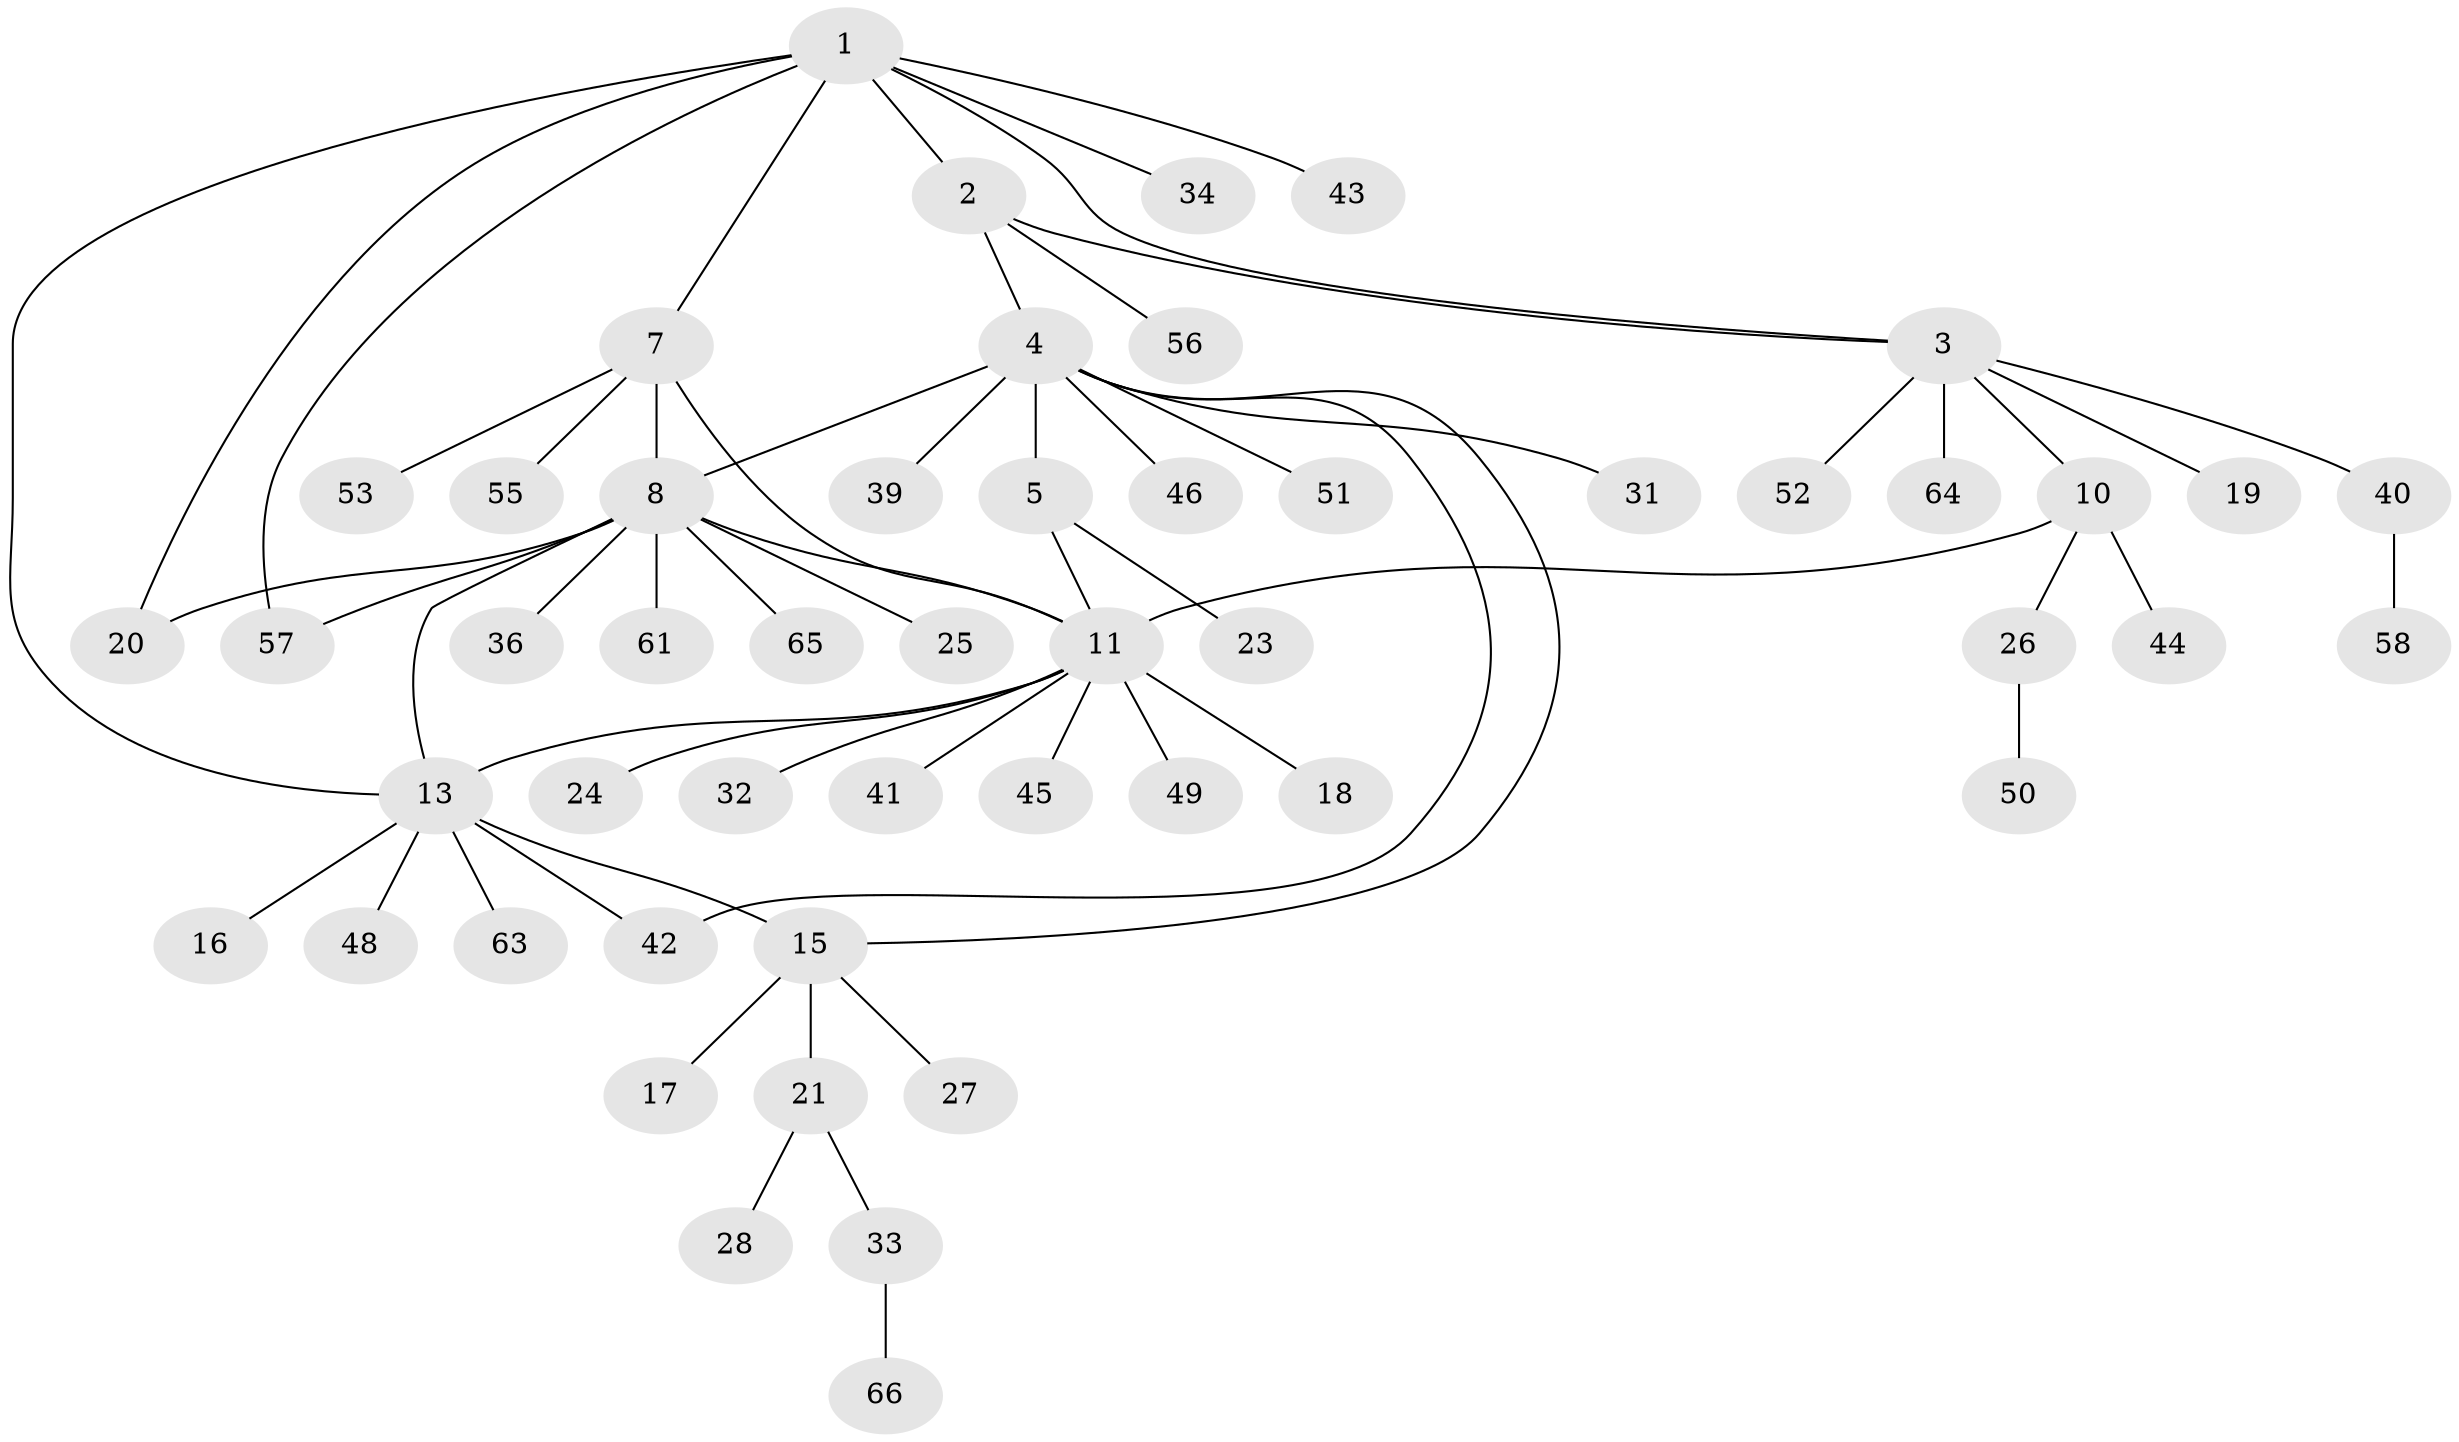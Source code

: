 // original degree distribution, {9: 0.015151515151515152, 4: 0.030303030303030304, 8: 0.015151515151515152, 6: 0.06060606060606061, 5: 0.030303030303030304, 7: 0.045454545454545456, 12: 0.015151515151515152, 3: 0.06060606060606061, 1: 0.6060606060606061, 2: 0.12121212121212122}
// Generated by graph-tools (version 1.1) at 2025/11/02/27/25 16:11:30]
// undirected, 51 vertices, 61 edges
graph export_dot {
graph [start="1"]
  node [color=gray90,style=filled];
  1 [super="+38"];
  2 [super="+54"];
  3 [super="+29"];
  4 [super="+6"];
  5 [super="+30"];
  7 [super="+22"];
  8 [super="+9"];
  10 [super="+12"];
  11 [super="+35"];
  13 [super="+14"];
  15 [super="+37"];
  16;
  17 [super="+60"];
  18;
  19;
  20;
  21;
  23 [super="+59"];
  24;
  25;
  26;
  27;
  28;
  31;
  32;
  33 [super="+62"];
  34;
  36;
  39;
  40 [super="+47"];
  41;
  42;
  43;
  44;
  45;
  46;
  48;
  49;
  50;
  51;
  52;
  53;
  55;
  56;
  57;
  58;
  61;
  63;
  64;
  65;
  66;
  1 -- 2;
  1 -- 3;
  1 -- 7;
  1 -- 20;
  1 -- 34;
  1 -- 43;
  1 -- 57;
  1 -- 13;
  2 -- 3;
  2 -- 4;
  2 -- 56;
  3 -- 10;
  3 -- 19;
  3 -- 40;
  3 -- 52;
  3 -- 64;
  4 -- 5 [weight=2];
  4 -- 31;
  4 -- 46;
  4 -- 51;
  4 -- 39;
  4 -- 8;
  4 -- 42;
  4 -- 15;
  5 -- 11;
  5 -- 23;
  7 -- 8 [weight=2];
  7 -- 53;
  7 -- 55;
  7 -- 11;
  8 -- 11;
  8 -- 20;
  8 -- 36;
  8 -- 61;
  8 -- 65;
  8 -- 25;
  8 -- 13;
  8 -- 57;
  10 -- 11 [weight=2];
  10 -- 26;
  10 -- 44;
  11 -- 13;
  11 -- 18;
  11 -- 24;
  11 -- 32;
  11 -- 41;
  11 -- 45;
  11 -- 49;
  13 -- 15 [weight=2];
  13 -- 42;
  13 -- 16;
  13 -- 48;
  13 -- 63;
  15 -- 17;
  15 -- 21;
  15 -- 27;
  21 -- 28;
  21 -- 33;
  26 -- 50;
  33 -- 66;
  40 -- 58;
}
